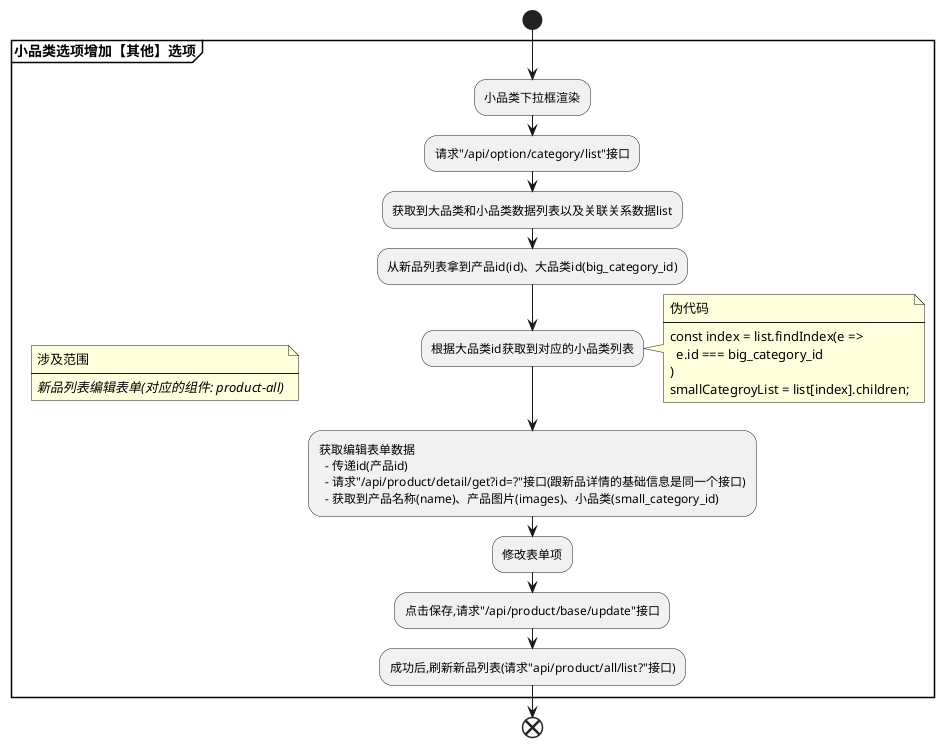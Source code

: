 @startuml
start 
partition "**小品类选项增加【其他】选项**" {
  note
    涉及范围
    ----
    //新品列表编辑表单(对应的组件: product-all)//
  end note
  :小品类下拉框渲染;
  :请求"/api/option/category/list"接口;
  :获取到大品类和小品类数据列表以及关联关系数据list;
  :从新品列表拿到产品id(id)、大品类id(big_category_id);
  :根据大品类id获取到对应的小品类列表;
  note right
    伪代码
    ----
    ' 第一种方式
    ' list.map(item => {
    '   if(item.id === big_category_id) {
    '     smallCategroyList = item.children;
    '   }
    ' })
    ' 第二种方式
    const index = list.findIndex(e => 
      e.id === big_category_id
    )
    smallCategroyList = list[index].children;
  end note
  :获取编辑表单数据
    - 传递id(产品id)
    - 请求"/api/product/detail/get?id=?"接口(跟新品详情的基础信息是同一个接口)
    - 获取到产品名称(name)、产品图片(images)、小品类(small_category_id);
  :修改表单项;
  :点击保存,请求"/api/product/base/update"接口;
  :成功后,刷新新品列表(请求"api/product/all/list?"接口);
}
end
@enduml

@startuml 
start
partition "**用户调研申请评审新增用研专员的选择**" {
  note
    涉及范围
    ----
    //用户调研申请评审表单、用户调研评审查看表单(对应的组件: user-survey、survey-form)//
  end note
  if (type === 'review') then  (yes)
    :获取到申请id(survey_apply.id);
    :获取表单数据
      - 传递id(申请id)
      - 请求"/api/survey/user-survey/apply/get?id=?"接口
      - 获取到产品链接(product_link)、具体需求(concrete_demand)、期望结果(expected_result)、期望完成时间(expected_finish_time);
    if(userSurveyForm.result === 1(评审通过)) then (yes)
      :获取组织架构下拉树;
      :渲染用研专员选择框;
    endif
    :点击提交,获取到申请id(survey_apply.id => apply_id)、评审结果(result) 、[用研专员id(user_survey_specialist_id)];
    :请求"/api/survey/user-survey/apply/review";
    :刷新用户调研申请表(请求/api/survey/user-survey/detail?id"接口);
  else if(type === 'view') then (yes)
   :获取表单数据
     - 传递id(申请id)
     - 请求"/api/survey/user-survey/apply/get?id=?"接口
     - 获取到产品链接(product_link)、具体需求(concrete_demand)、期望结果(expected_result)、期望完成时间(expected_finish_time) 、审批结果(result)、用研专员(user_survey_specialist_id);
    :渲染表单项;
  else (no)
    end
  endif
}
end
@enduml

@startuml
start
partition "**产品方案需运营主管审核**" {
  note
    涉及范围
    ----
    //新品详情产品方案(对应的组件: product-plan)//
    // 10:待完成, 20:审批中, 30:审批驳回, 40:审批通过, 50:已完成 //
  end note
  :请求"/api/survey/solutions/detail?id="接口, 获取到调研进度表(progress)、产品方案表单数据(report);
  :提交,校验必填项;
  if(state === 10) then (yes)
    :表单项、提交按钮均可编辑;
    :获取到进度id(progress.id =>survey_schedule_id)、产品id(product_id),传递请求参数,请求"/api/survey/solutions/create"接口;
  else if(state === 20) then (yes) 
    :表单项、提交按钮均不可编辑;
    :出现审批按钮;
    :获取到产品方案id(report.id=>id)、审批结果(0: 不通过; 1: 通过;);
    :点击审批按钮,请求"/api/survey/solutions/approve"接口;
  else if(state === 30) then(yes)
    :表单项、提交按钮均可编辑;
    :获取到产品方案id(report.id=>id)、产品id(product_id),传递请求参数,请求"/api/survey/solutions/update"接口;
  else if(state === 50) then (yes)
    :表单项、提交按钮均不可编辑;
    end
  endif
  :刷新产品方案页面(请求"/api/survey/solutions/detail?id="接口);
}
end
@enduml

@startuml
start
partition "**项目调研版块新增提交意见功能**" {
  note
    涉及范围
    ----
    //新品详情项目调研所有版块(对应的组件: market-survey、platform-survey、product-plan、risk-plan、user-analysis、user-survey)//
    //新建一个共用的组件: survey-suggestion//
  end note
  :获取调研id(survey_id)和调研进度id(survey_schedule_id);
  :watch监测调研状态,当它为已完成时,请求"api/survey/market、platform、user-analysis、product-solutions、risk、user-survey/suggestion/list?"接口;
  :请求成功后显示提交意见模块;
  split
    :提交意见;
    :提交意见弹窗显示(与补充说明弹窗共用);
    :提交,校验必填项;
    :传递调研ID(survey_id)和调研进度ID(survey_schedule_id),请求"/api/survey/market、platform、user-analysis、product-solutions、risk、user-survey/suggestion/create"接口;
    :请求成功后关闭弹窗;
    :刷新页面(请求"api/survey/market、platform、user-analysis、product-solutions、risk、user-survey/suggestion/list?"接口);
  split again
    :编辑;
    if(edit_state === 1) then (yes)
      :编辑意见弹窗显示;
      :提交,校验必填项;
      :获取到意见id(id)、调研进度id(survey_schedule_id)、意见内容(suggestion);
      :请求"/api/survey/market、platform、user-analysis、product-solutions、risk、user-survey/suggestion/update"接口;
      :请求成功后关闭弹窗;
      :刷新页面(请求"api/survey/market、platform、user-analysis、product-solutions、risk、user-survey/suggestion/list?"接口);
    else (no)
      end
    endif
  split again
    :删除;
    if(edit_state === 1) then (yes)
      :删除确认弹窗显示;
      :获取到意见id(id)、调研进度id(survey_schedule_id);
      :请求"/api/survey/market、platform、user-analysis、product-solutions、risk、user-survey/suggestion/delete"接口;
      :请求成功后关闭弹窗;
      :刷新页面(请求"api/survey/market、platform、user-analysis、product-solutions、risk、user-survey/suggestion/list?"接口);
    else (no)
      end
    endif
  end split
}
end
@enduml

@startuml
start
partition "**品质测试结果需运营确认**" {
  note
    涉及范围
    ----
    //品质测试(相对应的组件: quality-test)//
    //10:待完成, 20:审批中, 30:审批驳回, 40:已完成, 50:已终止//
  end note
  :测试进度表新增审批状态(test_schedule.approval_state、test_schedule.approval_state_desc);
  :点击提交成功后,刷新测试进度表;
  if(approval_state ===10) then (yes) 
    :提交按钮可见且可编辑,测试确认按钮和测试审批按钮不可见;
    :点击提交,请求提交接口(已做,可忽略);
  else if(approval_state === 20) then (yes)
    :提交按钮,测试确认按钮和测试审批按钮均可见;
    :获取样品id(sample_id)、测试申请id(test_apply_id) ->在"/api/sample/quality-test/get/?sample_id="接口中可获取到;
    :点击审批按钮,将审批结果(approval_result)以及上面获取到的参数一起传递,请求"/api/sample/quality-test/result/approval"接口;
    :刷新测试进度表(请求"/api/sample/quality-test/get/?sample_id="接口),更新进度表状态;
    else if(approval_state === 30) then (yes)
      :提交按钮显示且可编辑,审批按钮隐藏;
    else if(state === 10 && approval_state === 40) then (yes)
      :审批通过按钮显示且不可编辑,审批不通过按钮隐藏;
      :测试确认按钮显示且可编辑;
      :请求测试结果确认接口(已做,可忽略);
    else if(state === 20 && approval_state === 40) then (yes)
      :测试通过按钮显示且不可编辑,测试通过按钮隐藏;
      :审批通过按钮显示且不可编辑,审批不通过按钮隐藏;
    else (no)
      end
    note
      伪代码
      ----
      <el-button v-if="approval_state ===10 ||  || approval_state === 30">提交</el-button>
      <el-button v-if="(approval_state === 20 || approval_state === 40) && state === 10">测试不通过</el-button>
      <el-button v-if="approval_state === 20 || approval_state === 40" :disabled="state !== 10">测试通过</el-button>
      <el-button v-if="state === 10 && approval_state === 20">审批不通过</el-button>
      <el-button v-if="approval_state === 20 || approval_state === 40" :disabled="approval_state === 40">审批通过</el-button>
    end note
  endif
}
end
@enduml

@startuml
start
partition "**新增项目角色管理,将系统角色和项目角色分开**" {
  note
    涉及范围
    ----
    //router.js -> 引入新建的项目角色组件ProjectRoleList(url: /role-list/project),将原来的RoleList替换成系统角色SystemRoleList(/role-list/system)//
    //manage.vue -> 引入项目角色icon//
    //新建的project-role组件//
    //原来的role-list重命名为system-role//
    //共用的role-form弹窗组件//
  end note
  :请求"/api/system/product-role/list"接口;
  :渲染列表到页面表格内;
  :点击编辑按钮,获取到项目角色id(列表中的id);
  :获取表单项数据
    - 传递id(项目角色id)
    - 请求"/api/system/product-role/get?id="接口
    - 请求成功后,弹出编辑弹窗,渲染表单项(需同时更改system-role.vue中的edit请求);
  note right
    伪代码
    ----
    <role-form
      ...
      category="project" //新增category属性来区别是系统角色编辑还是项目角色编辑
    />
    ----
    role-form.vue
    需修改getRole()和updateRole(),增加判断
  end note
  :获取项目角色id(id)和权限数组(privilege_ids);
  :请求"/system/product-role/update"接口;
  :请求成功后关闭弹窗;
  :刷新项目角色列表(请求"/api/system/product-role/list"接口);
}
end
@enduml

@startuml
start
partition "**样品测试申请后新增运营补充内容环节**" {
  note
    涉及范围
    ----
    //样品测试(相对应的组件: sample-test)//
    //10:待评审, 20:评审不通过, 30:评审通过//
  end note
  :点击样品测试tag,获取样品id(sample_id),请求"/api/sample/test-content/schedule?sample_id"接口;
  :渲染表格;
  split
    :补充测试内容;
    if(button_state === 1) then (yes)
      :补充测试内容弹窗显示(与提交意见弹窗共用);
      :提交,校验必填项;
      :获取测试补充内容(content),请求"/api/sample/test-content/create"接口;
      :请求成功后关闭弹窗;
      :刷新测试需求补充进度表(请求"/api/sample/test-content/schedule?sample_id"接口);
    else (no)
      end
    endif
  split again
    :测试补充内容评审;
    if(state === 10) then (yes)
      :获取到测试内容id(id),请求"/api/sample/test-content/get/?id"接口;
      :将获取到的数据渲染到表单内;
      :提交,校验必填项;
      :获取测试内容id(id)和评审结果(review_result),请求"/api/sample/test-content/review"接口;
      :请求成功后关闭弹窗;
      :刷新测试需求补充进度表(请求"/api/sample/test-content/schedule?sample_id"接口);
      :刷新样品测试页面(请求"/api/sample/test-apply/schedule?sample_id"接口和"/api/sample/quality-test/get?sample_id"接口);
    else (no)
      end;
    endif
  split again
    :查看;
    if(state >= 20) then (yes)
      :获取到测试内容id(id),请求"/api/sample/test-content/get/?id"接口;
      :将获取到的数据渲染到表单内;
    else (no)
      end
    endif
  end split
}
end
@enduml

@startuml
start
partition "**运营专员去掉**" {
  note 
    涉及范围
    ----
    //项目立项(相对应的组件: profit-edit、profit-form)//
  end note
}
end
@enduml